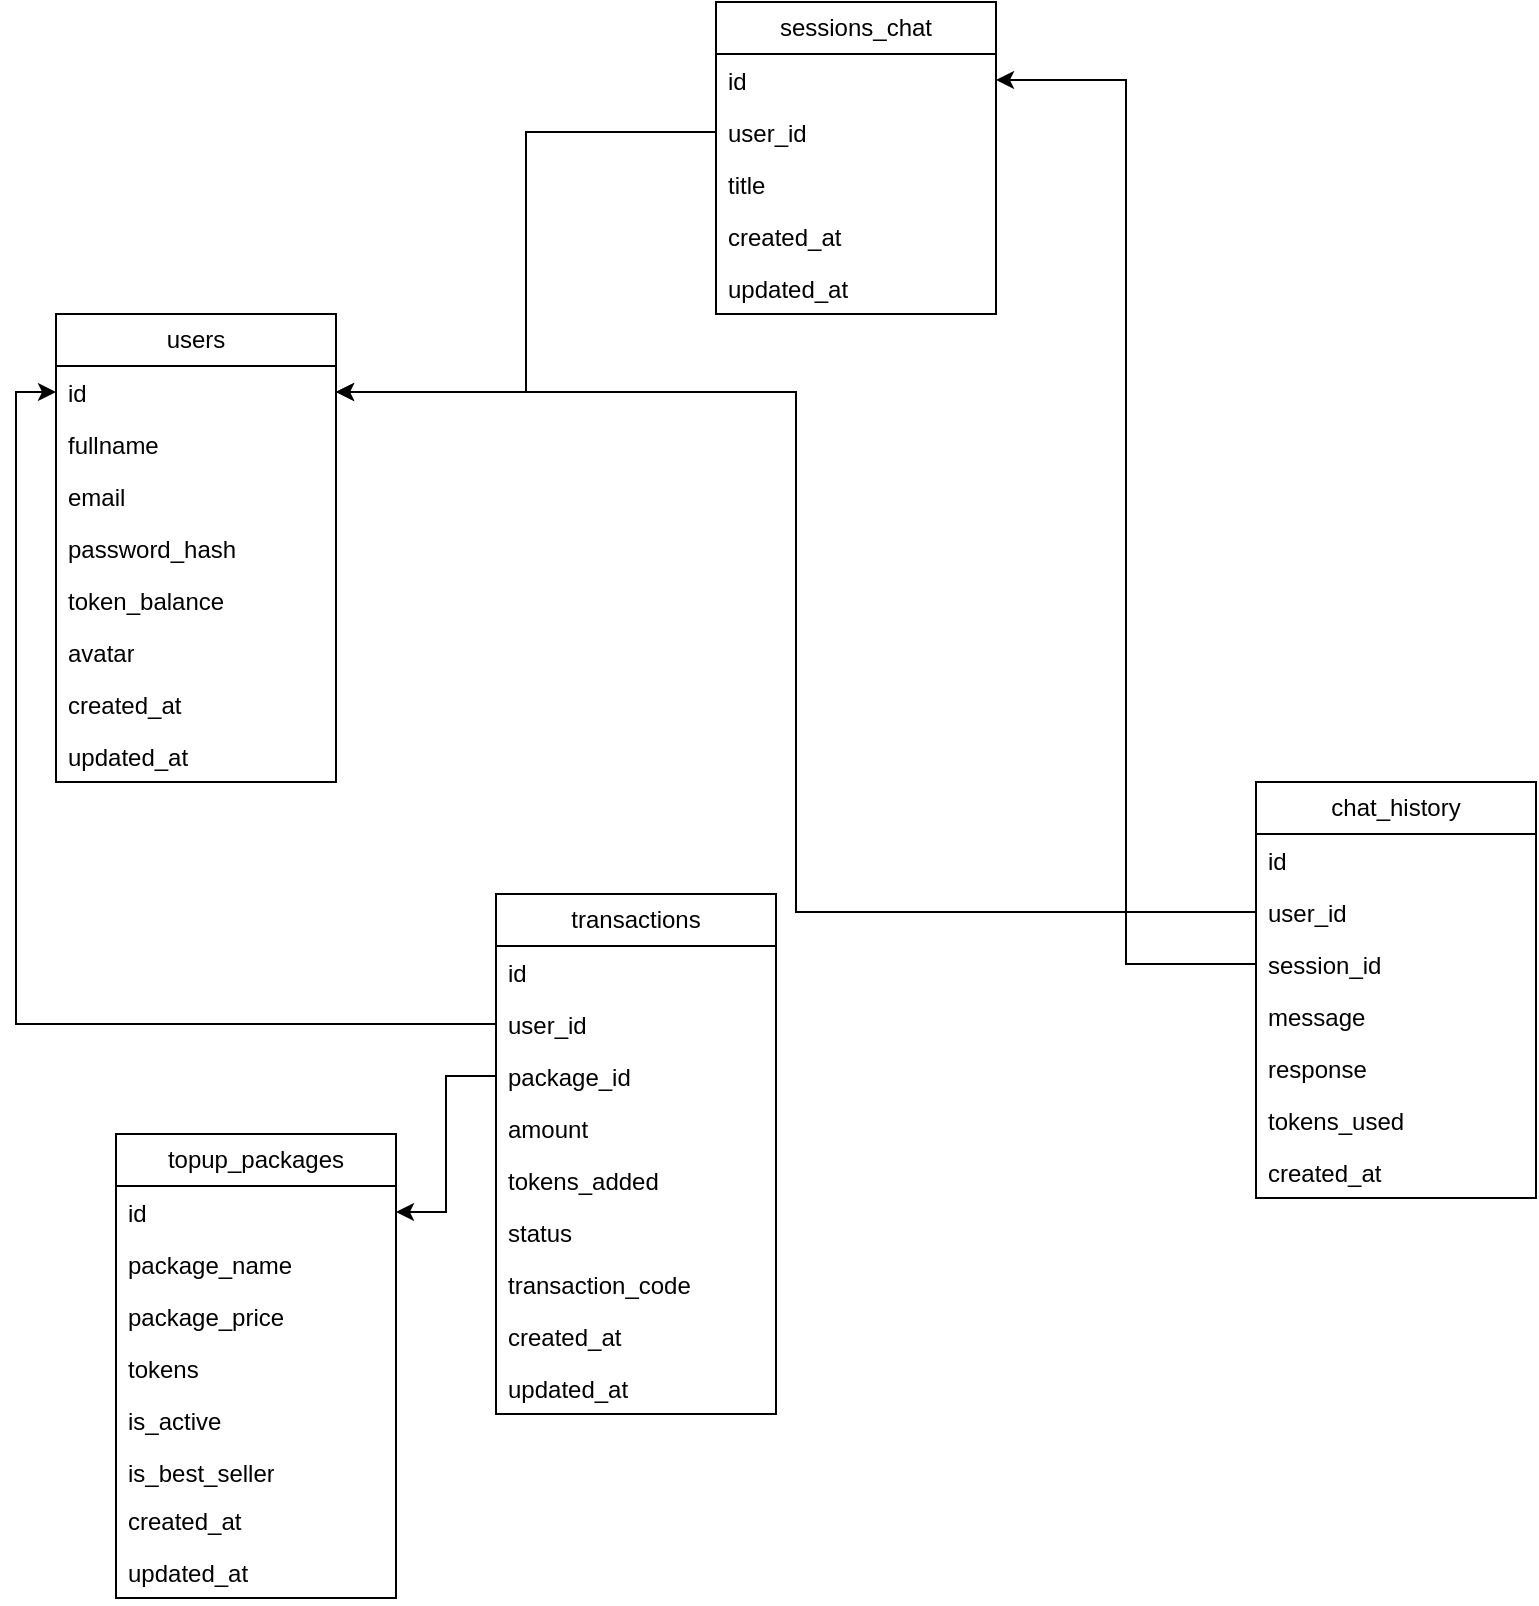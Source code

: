 <mxfile version="26.0.16">
  <diagram name="Trang-1" id="1WalRraNtSzusIe8XeFR">
    <mxGraphModel dx="2424" dy="870" grid="1" gridSize="10" guides="1" tooltips="1" connect="1" arrows="1" fold="1" page="1" pageScale="1" pageWidth="827" pageHeight="1169" math="0" shadow="0">
      <root>
        <mxCell id="0" />
        <mxCell id="1" parent="0" />
        <mxCell id="htTGEsceFaUl0dzhu7zP-1" value="users" style="swimlane;fontStyle=0;childLayout=stackLayout;horizontal=1;startSize=26;fillColor=none;horizontalStack=0;resizeParent=1;resizeParentMax=0;resizeLast=0;collapsible=1;marginBottom=0;whiteSpace=wrap;html=1;" parent="1" vertex="1">
          <mxGeometry x="-660" y="420" width="140" height="234" as="geometry" />
        </mxCell>
        <mxCell id="htTGEsceFaUl0dzhu7zP-2" value="id" style="text;strokeColor=none;fillColor=none;align=left;verticalAlign=top;spacingLeft=4;spacingRight=4;overflow=hidden;rotatable=0;points=[[0,0.5],[1,0.5]];portConstraint=eastwest;whiteSpace=wrap;html=1;" parent="htTGEsceFaUl0dzhu7zP-1" vertex="1">
          <mxGeometry y="26" width="140" height="26" as="geometry" />
        </mxCell>
        <mxCell id="gZFB6H61kAWs-i4qtb4T-55" value="fullname" style="text;strokeColor=none;fillColor=none;align=left;verticalAlign=top;spacingLeft=4;spacingRight=4;overflow=hidden;rotatable=0;points=[[0,0.5],[1,0.5]];portConstraint=eastwest;whiteSpace=wrap;html=1;" vertex="1" parent="htTGEsceFaUl0dzhu7zP-1">
          <mxGeometry y="52" width="140" height="26" as="geometry" />
        </mxCell>
        <mxCell id="htTGEsceFaUl0dzhu7zP-3" value="email" style="text;strokeColor=none;fillColor=none;align=left;verticalAlign=top;spacingLeft=4;spacingRight=4;overflow=hidden;rotatable=0;points=[[0,0.5],[1,0.5]];portConstraint=eastwest;whiteSpace=wrap;html=1;" parent="htTGEsceFaUl0dzhu7zP-1" vertex="1">
          <mxGeometry y="78" width="140" height="26" as="geometry" />
        </mxCell>
        <mxCell id="htTGEsceFaUl0dzhu7zP-4" value="password_hash" style="text;strokeColor=none;fillColor=none;align=left;verticalAlign=top;spacingLeft=4;spacingRight=4;overflow=hidden;rotatable=0;points=[[0,0.5],[1,0.5]];portConstraint=eastwest;whiteSpace=wrap;html=1;" parent="htTGEsceFaUl0dzhu7zP-1" vertex="1">
          <mxGeometry y="104" width="140" height="26" as="geometry" />
        </mxCell>
        <mxCell id="htTGEsceFaUl0dzhu7zP-5" value="token_balance" style="text;strokeColor=none;fillColor=none;align=left;verticalAlign=top;spacingLeft=4;spacingRight=4;overflow=hidden;rotatable=0;points=[[0,0.5],[1,0.5]];portConstraint=eastwest;whiteSpace=wrap;html=1;" parent="htTGEsceFaUl0dzhu7zP-1" vertex="1">
          <mxGeometry y="130" width="140" height="26" as="geometry" />
        </mxCell>
        <mxCell id="gZFB6H61kAWs-i4qtb4T-56" value="avatar" style="text;strokeColor=none;fillColor=none;align=left;verticalAlign=top;spacingLeft=4;spacingRight=4;overflow=hidden;rotatable=0;points=[[0,0.5],[1,0.5]];portConstraint=eastwest;whiteSpace=wrap;html=1;" vertex="1" parent="htTGEsceFaUl0dzhu7zP-1">
          <mxGeometry y="156" width="140" height="26" as="geometry" />
        </mxCell>
        <mxCell id="htTGEsceFaUl0dzhu7zP-7" value="created_at" style="text;strokeColor=none;fillColor=none;align=left;verticalAlign=top;spacingLeft=4;spacingRight=4;overflow=hidden;rotatable=0;points=[[0,0.5],[1,0.5]];portConstraint=eastwest;whiteSpace=wrap;html=1;" parent="htTGEsceFaUl0dzhu7zP-1" vertex="1">
          <mxGeometry y="182" width="140" height="26" as="geometry" />
        </mxCell>
        <mxCell id="htTGEsceFaUl0dzhu7zP-8" value="updated_at&lt;div&gt;&lt;br&gt;&lt;/div&gt;" style="text;strokeColor=none;fillColor=none;align=left;verticalAlign=top;spacingLeft=4;spacingRight=4;overflow=hidden;rotatable=0;points=[[0,0.5],[1,0.5]];portConstraint=eastwest;whiteSpace=wrap;html=1;" parent="htTGEsceFaUl0dzhu7zP-1" vertex="1">
          <mxGeometry y="208" width="140" height="26" as="geometry" />
        </mxCell>
        <mxCell id="htTGEsceFaUl0dzhu7zP-9" value="transactions" style="swimlane;fontStyle=0;childLayout=stackLayout;horizontal=1;startSize=26;fillColor=none;horizontalStack=0;resizeParent=1;resizeParentMax=0;resizeLast=0;collapsible=1;marginBottom=0;whiteSpace=wrap;html=1;" parent="1" vertex="1">
          <mxGeometry x="-440" y="710" width="140" height="260" as="geometry" />
        </mxCell>
        <mxCell id="htTGEsceFaUl0dzhu7zP-10" value="id" style="text;strokeColor=none;fillColor=none;align=left;verticalAlign=top;spacingLeft=4;spacingRight=4;overflow=hidden;rotatable=0;points=[[0,0.5],[1,0.5]];portConstraint=eastwest;whiteSpace=wrap;html=1;" parent="htTGEsceFaUl0dzhu7zP-9" vertex="1">
          <mxGeometry y="26" width="140" height="26" as="geometry" />
        </mxCell>
        <mxCell id="htTGEsceFaUl0dzhu7zP-13" value="user_id" style="text;strokeColor=none;fillColor=none;align=left;verticalAlign=top;spacingLeft=4;spacingRight=4;overflow=hidden;rotatable=0;points=[[0,0.5],[1,0.5]];portConstraint=eastwest;whiteSpace=wrap;html=1;" parent="htTGEsceFaUl0dzhu7zP-9" vertex="1">
          <mxGeometry y="52" width="140" height="26" as="geometry" />
        </mxCell>
        <mxCell id="htTGEsceFaUl0dzhu7zP-11" value="package_id&amp;nbsp;" style="text;strokeColor=none;fillColor=none;align=left;verticalAlign=top;spacingLeft=4;spacingRight=4;overflow=hidden;rotatable=0;points=[[0,0.5],[1,0.5]];portConstraint=eastwest;whiteSpace=wrap;html=1;" parent="htTGEsceFaUl0dzhu7zP-9" vertex="1">
          <mxGeometry y="78" width="140" height="26" as="geometry" />
        </mxCell>
        <mxCell id="htTGEsceFaUl0dzhu7zP-12" value="amount" style="text;strokeColor=none;fillColor=none;align=left;verticalAlign=top;spacingLeft=4;spacingRight=4;overflow=hidden;rotatable=0;points=[[0,0.5],[1,0.5]];portConstraint=eastwest;whiteSpace=wrap;html=1;" parent="htTGEsceFaUl0dzhu7zP-9" vertex="1">
          <mxGeometry y="104" width="140" height="26" as="geometry" />
        </mxCell>
        <mxCell id="gZFB6H61kAWs-i4qtb4T-61" value="tokens_added" style="text;strokeColor=none;fillColor=none;align=left;verticalAlign=top;spacingLeft=4;spacingRight=4;overflow=hidden;rotatable=0;points=[[0,0.5],[1,0.5]];portConstraint=eastwest;whiteSpace=wrap;html=1;" vertex="1" parent="htTGEsceFaUl0dzhu7zP-9">
          <mxGeometry y="130" width="140" height="26" as="geometry" />
        </mxCell>
        <mxCell id="htTGEsceFaUl0dzhu7zP-26" value="status" style="text;strokeColor=none;fillColor=none;align=left;verticalAlign=top;spacingLeft=4;spacingRight=4;overflow=hidden;rotatable=0;points=[[0,0.5],[1,0.5]];portConstraint=eastwest;whiteSpace=wrap;html=1;" parent="htTGEsceFaUl0dzhu7zP-9" vertex="1">
          <mxGeometry y="156" width="140" height="26" as="geometry" />
        </mxCell>
        <mxCell id="htTGEsceFaUl0dzhu7zP-27" value="transaction_code" style="text;strokeColor=none;fillColor=none;align=left;verticalAlign=top;spacingLeft=4;spacingRight=4;overflow=hidden;rotatable=0;points=[[0,0.5],[1,0.5]];portConstraint=eastwest;whiteSpace=wrap;html=1;" parent="htTGEsceFaUl0dzhu7zP-9" vertex="1">
          <mxGeometry y="182" width="140" height="26" as="geometry" />
        </mxCell>
        <mxCell id="htTGEsceFaUl0dzhu7zP-28" value="created_at" style="text;strokeColor=none;fillColor=none;align=left;verticalAlign=top;spacingLeft=4;spacingRight=4;overflow=hidden;rotatable=0;points=[[0,0.5],[1,0.5]];portConstraint=eastwest;whiteSpace=wrap;html=1;" parent="htTGEsceFaUl0dzhu7zP-9" vertex="1">
          <mxGeometry y="208" width="140" height="26" as="geometry" />
        </mxCell>
        <mxCell id="htTGEsceFaUl0dzhu7zP-29" value="updated_at" style="text;strokeColor=none;fillColor=none;align=left;verticalAlign=top;spacingLeft=4;spacingRight=4;overflow=hidden;rotatable=0;points=[[0,0.5],[1,0.5]];portConstraint=eastwest;whiteSpace=wrap;html=1;" parent="htTGEsceFaUl0dzhu7zP-9" vertex="1">
          <mxGeometry y="234" width="140" height="26" as="geometry" />
        </mxCell>
        <mxCell id="htTGEsceFaUl0dzhu7zP-14" style="edgeStyle=orthogonalEdgeStyle;rounded=0;orthogonalLoop=1;jettySize=auto;html=1;entryX=0;entryY=0.5;entryDx=0;entryDy=0;" parent="1" source="htTGEsceFaUl0dzhu7zP-13" target="htTGEsceFaUl0dzhu7zP-2" edge="1">
          <mxGeometry relative="1" as="geometry">
            <mxPoint x="330" y="490" as="targetPoint" />
          </mxGeometry>
        </mxCell>
        <mxCell id="htTGEsceFaUl0dzhu7zP-15" value="topup_packages" style="swimlane;fontStyle=0;childLayout=stackLayout;horizontal=1;startSize=26;fillColor=none;horizontalStack=0;resizeParent=1;resizeParentMax=0;resizeLast=0;collapsible=1;marginBottom=0;whiteSpace=wrap;html=1;" parent="1" vertex="1">
          <mxGeometry x="-630" y="830" width="140" height="232" as="geometry" />
        </mxCell>
        <mxCell id="htTGEsceFaUl0dzhu7zP-16" value="id" style="text;strokeColor=none;fillColor=none;align=left;verticalAlign=top;spacingLeft=4;spacingRight=4;overflow=hidden;rotatable=0;points=[[0,0.5],[1,0.5]];portConstraint=eastwest;whiteSpace=wrap;html=1;" parent="htTGEsceFaUl0dzhu7zP-15" vertex="1">
          <mxGeometry y="26" width="140" height="26" as="geometry" />
        </mxCell>
        <mxCell id="htTGEsceFaUl0dzhu7zP-17" value="package_name" style="text;strokeColor=none;fillColor=none;align=left;verticalAlign=top;spacingLeft=4;spacingRight=4;overflow=hidden;rotatable=0;points=[[0,0.5],[1,0.5]];portConstraint=eastwest;whiteSpace=wrap;html=1;" parent="htTGEsceFaUl0dzhu7zP-15" vertex="1">
          <mxGeometry y="52" width="140" height="26" as="geometry" />
        </mxCell>
        <mxCell id="htTGEsceFaUl0dzhu7zP-18" value="package_price&amp;nbsp;" style="text;strokeColor=none;fillColor=none;align=left;verticalAlign=top;spacingLeft=4;spacingRight=4;overflow=hidden;rotatable=0;points=[[0,0.5],[1,0.5]];portConstraint=eastwest;whiteSpace=wrap;html=1;" parent="htTGEsceFaUl0dzhu7zP-15" vertex="1">
          <mxGeometry y="78" width="140" height="26" as="geometry" />
        </mxCell>
        <mxCell id="htTGEsceFaUl0dzhu7zP-19" value="tokens" style="text;strokeColor=none;fillColor=none;align=left;verticalAlign=top;spacingLeft=4;spacingRight=4;overflow=hidden;rotatable=0;points=[[0,0.5],[1,0.5]];portConstraint=eastwest;whiteSpace=wrap;html=1;" parent="htTGEsceFaUl0dzhu7zP-15" vertex="1">
          <mxGeometry y="104" width="140" height="26" as="geometry" />
        </mxCell>
        <mxCell id="htTGEsceFaUl0dzhu7zP-21" value="is_active" style="text;strokeColor=none;fillColor=none;align=left;verticalAlign=top;spacingLeft=4;spacingRight=4;overflow=hidden;rotatable=0;points=[[0,0.5],[1,0.5]];portConstraint=eastwest;whiteSpace=wrap;html=1;" parent="htTGEsceFaUl0dzhu7zP-15" vertex="1">
          <mxGeometry y="130" width="140" height="26" as="geometry" />
        </mxCell>
        <mxCell id="gZFB6H61kAWs-i4qtb4T-60" value="is_best_seller" style="text;strokeColor=none;fillColor=none;align=left;verticalAlign=top;spacingLeft=4;spacingRight=4;overflow=hidden;rotatable=0;points=[[0,0.5],[1,0.5]];portConstraint=eastwest;whiteSpace=wrap;html=1;" vertex="1" parent="htTGEsceFaUl0dzhu7zP-15">
          <mxGeometry y="156" width="140" height="24" as="geometry" />
        </mxCell>
        <mxCell id="htTGEsceFaUl0dzhu7zP-22" value="created_at&amp;nbsp;" style="text;strokeColor=none;fillColor=none;align=left;verticalAlign=top;spacingLeft=4;spacingRight=4;overflow=hidden;rotatable=0;points=[[0,0.5],[1,0.5]];portConstraint=eastwest;whiteSpace=wrap;html=1;" parent="htTGEsceFaUl0dzhu7zP-15" vertex="1">
          <mxGeometry y="180" width="140" height="26" as="geometry" />
        </mxCell>
        <mxCell id="htTGEsceFaUl0dzhu7zP-23" value="updated_at" style="text;strokeColor=none;fillColor=none;align=left;verticalAlign=top;spacingLeft=4;spacingRight=4;overflow=hidden;rotatable=0;points=[[0,0.5],[1,0.5]];portConstraint=eastwest;whiteSpace=wrap;html=1;" parent="htTGEsceFaUl0dzhu7zP-15" vertex="1">
          <mxGeometry y="206" width="140" height="26" as="geometry" />
        </mxCell>
        <mxCell id="htTGEsceFaUl0dzhu7zP-24" style="edgeStyle=orthogonalEdgeStyle;rounded=0;orthogonalLoop=1;jettySize=auto;html=1;" parent="1" source="htTGEsceFaUl0dzhu7zP-11" target="htTGEsceFaUl0dzhu7zP-16" edge="1">
          <mxGeometry relative="1" as="geometry" />
        </mxCell>
        <mxCell id="htTGEsceFaUl0dzhu7zP-40" value="chat_history" style="swimlane;fontStyle=0;childLayout=stackLayout;horizontal=1;startSize=26;fillColor=none;horizontalStack=0;resizeParent=1;resizeParentMax=0;resizeLast=0;collapsible=1;marginBottom=0;whiteSpace=wrap;html=1;" parent="1" vertex="1">
          <mxGeometry x="-60" y="654" width="140" height="208" as="geometry" />
        </mxCell>
        <mxCell id="htTGEsceFaUl0dzhu7zP-41" value="id" style="text;strokeColor=none;fillColor=none;align=left;verticalAlign=top;spacingLeft=4;spacingRight=4;overflow=hidden;rotatable=0;points=[[0,0.5],[1,0.5]];portConstraint=eastwest;whiteSpace=wrap;html=1;" parent="htTGEsceFaUl0dzhu7zP-40" vertex="1">
          <mxGeometry y="26" width="140" height="26" as="geometry" />
        </mxCell>
        <mxCell id="htTGEsceFaUl0dzhu7zP-42" value="user_id&amp;nbsp;" style="text;strokeColor=none;fillColor=none;align=left;verticalAlign=top;spacingLeft=4;spacingRight=4;overflow=hidden;rotatable=0;points=[[0,0.5],[1,0.5]];portConstraint=eastwest;whiteSpace=wrap;html=1;" parent="htTGEsceFaUl0dzhu7zP-40" vertex="1">
          <mxGeometry y="52" width="140" height="26" as="geometry" />
        </mxCell>
        <mxCell id="htTGEsceFaUl0dzhu7zP-43" value="session_id" style="text;strokeColor=none;fillColor=none;align=left;verticalAlign=top;spacingLeft=4;spacingRight=4;overflow=hidden;rotatable=0;points=[[0,0.5],[1,0.5]];portConstraint=eastwest;whiteSpace=wrap;html=1;" parent="htTGEsceFaUl0dzhu7zP-40" vertex="1">
          <mxGeometry y="78" width="140" height="26" as="geometry" />
        </mxCell>
        <mxCell id="htTGEsceFaUl0dzhu7zP-46" value="message" style="text;strokeColor=none;fillColor=none;align=left;verticalAlign=top;spacingLeft=4;spacingRight=4;overflow=hidden;rotatable=0;points=[[0,0.5],[1,0.5]];portConstraint=eastwest;whiteSpace=wrap;html=1;" parent="htTGEsceFaUl0dzhu7zP-40" vertex="1">
          <mxGeometry y="104" width="140" height="26" as="geometry" />
        </mxCell>
        <mxCell id="htTGEsceFaUl0dzhu7zP-52" value="response" style="text;strokeColor=none;fillColor=none;align=left;verticalAlign=top;spacingLeft=4;spacingRight=4;overflow=hidden;rotatable=0;points=[[0,0.5],[1,0.5]];portConstraint=eastwest;whiteSpace=wrap;html=1;" parent="htTGEsceFaUl0dzhu7zP-40" vertex="1">
          <mxGeometry y="130" width="140" height="26" as="geometry" />
        </mxCell>
        <mxCell id="htTGEsceFaUl0dzhu7zP-53" value="tokens_used" style="text;strokeColor=none;fillColor=none;align=left;verticalAlign=top;spacingLeft=4;spacingRight=4;overflow=hidden;rotatable=0;points=[[0,0.5],[1,0.5]];portConstraint=eastwest;whiteSpace=wrap;html=1;" parent="htTGEsceFaUl0dzhu7zP-40" vertex="1">
          <mxGeometry y="156" width="140" height="26" as="geometry" />
        </mxCell>
        <mxCell id="htTGEsceFaUl0dzhu7zP-54" value="created_at" style="text;strokeColor=none;fillColor=none;align=left;verticalAlign=top;spacingLeft=4;spacingRight=4;overflow=hidden;rotatable=0;points=[[0,0.5],[1,0.5]];portConstraint=eastwest;whiteSpace=wrap;html=1;" parent="htTGEsceFaUl0dzhu7zP-40" vertex="1">
          <mxGeometry y="182" width="140" height="26" as="geometry" />
        </mxCell>
        <mxCell id="htTGEsceFaUl0dzhu7zP-45" style="edgeStyle=orthogonalEdgeStyle;rounded=0;orthogonalLoop=1;jettySize=auto;html=1;" parent="1" source="htTGEsceFaUl0dzhu7zP-42" target="htTGEsceFaUl0dzhu7zP-2" edge="1">
          <mxGeometry relative="1" as="geometry" />
        </mxCell>
        <mxCell id="htTGEsceFaUl0dzhu7zP-55" value="sessions_chat" style="swimlane;fontStyle=0;childLayout=stackLayout;horizontal=1;startSize=26;fillColor=none;horizontalStack=0;resizeParent=1;resizeParentMax=0;resizeLast=0;collapsible=1;marginBottom=0;whiteSpace=wrap;html=1;" parent="1" vertex="1">
          <mxGeometry x="-330" y="264" width="140" height="156" as="geometry" />
        </mxCell>
        <mxCell id="htTGEsceFaUl0dzhu7zP-56" value="id" style="text;strokeColor=none;fillColor=none;align=left;verticalAlign=top;spacingLeft=4;spacingRight=4;overflow=hidden;rotatable=0;points=[[0,0.5],[1,0.5]];portConstraint=eastwest;whiteSpace=wrap;html=1;" parent="htTGEsceFaUl0dzhu7zP-55" vertex="1">
          <mxGeometry y="26" width="140" height="26" as="geometry" />
        </mxCell>
        <mxCell id="htTGEsceFaUl0dzhu7zP-57" value="user_id" style="text;strokeColor=none;fillColor=none;align=left;verticalAlign=top;spacingLeft=4;spacingRight=4;overflow=hidden;rotatable=0;points=[[0,0.5],[1,0.5]];portConstraint=eastwest;whiteSpace=wrap;html=1;" parent="htTGEsceFaUl0dzhu7zP-55" vertex="1">
          <mxGeometry y="52" width="140" height="26" as="geometry" />
        </mxCell>
        <mxCell id="htTGEsceFaUl0dzhu7zP-58" value="title" style="text;strokeColor=none;fillColor=none;align=left;verticalAlign=top;spacingLeft=4;spacingRight=4;overflow=hidden;rotatable=0;points=[[0,0.5],[1,0.5]];portConstraint=eastwest;whiteSpace=wrap;html=1;" parent="htTGEsceFaUl0dzhu7zP-55" vertex="1">
          <mxGeometry y="78" width="140" height="26" as="geometry" />
        </mxCell>
        <mxCell id="htTGEsceFaUl0dzhu7zP-60" value="created_at" style="text;strokeColor=none;fillColor=none;align=left;verticalAlign=top;spacingLeft=4;spacingRight=4;overflow=hidden;rotatable=0;points=[[0,0.5],[1,0.5]];portConstraint=eastwest;whiteSpace=wrap;html=1;" parent="htTGEsceFaUl0dzhu7zP-55" vertex="1">
          <mxGeometry y="104" width="140" height="26" as="geometry" />
        </mxCell>
        <mxCell id="gZFB6H61kAWs-i4qtb4T-59" value="updated_at" style="text;strokeColor=none;fillColor=none;align=left;verticalAlign=top;spacingLeft=4;spacingRight=4;overflow=hidden;rotatable=0;points=[[0,0.5],[1,0.5]];portConstraint=eastwest;whiteSpace=wrap;html=1;" vertex="1" parent="htTGEsceFaUl0dzhu7zP-55">
          <mxGeometry y="130" width="140" height="26" as="geometry" />
        </mxCell>
        <mxCell id="htTGEsceFaUl0dzhu7zP-59" style="edgeStyle=orthogonalEdgeStyle;rounded=0;orthogonalLoop=1;jettySize=auto;html=1;" parent="1" source="htTGEsceFaUl0dzhu7zP-57" target="htTGEsceFaUl0dzhu7zP-2" edge="1">
          <mxGeometry relative="1" as="geometry" />
        </mxCell>
        <mxCell id="gZFB6H61kAWs-i4qtb4T-58" style="edgeStyle=orthogonalEdgeStyle;rounded=0;orthogonalLoop=1;jettySize=auto;html=1;" edge="1" parent="1" source="htTGEsceFaUl0dzhu7zP-43" target="htTGEsceFaUl0dzhu7zP-56">
          <mxGeometry relative="1" as="geometry" />
        </mxCell>
      </root>
    </mxGraphModel>
  </diagram>
</mxfile>
